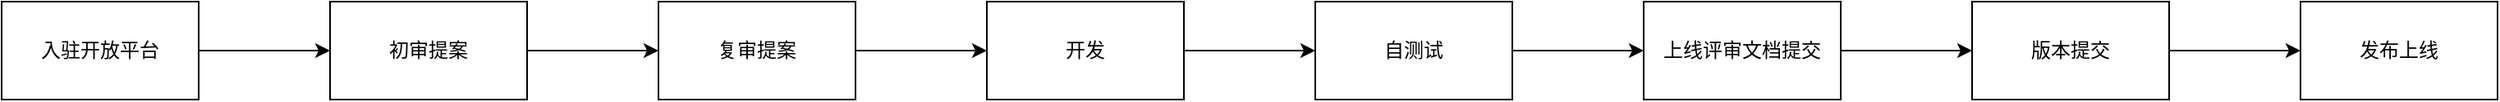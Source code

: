 <mxfile version="22.1.5" type="github">
  <diagram name="中文" id="oIWaoRSfvmgnu0RulYwi">
    <mxGraphModel dx="1434" dy="736" grid="1" gridSize="10" guides="1" tooltips="1" connect="1" arrows="1" fold="1" page="1" pageScale="1" pageWidth="827" pageHeight="1169" math="0" shadow="0">
      <root>
        <mxCell id="0" />
        <mxCell id="1" parent="0" />
        <mxCell id="PSOEcYOcLYugs-dGBhgL-3" value="" style="edgeStyle=orthogonalEdgeStyle;rounded=0;orthogonalLoop=1;jettySize=auto;html=1;" edge="1" parent="1" source="PSOEcYOcLYugs-dGBhgL-1" target="PSOEcYOcLYugs-dGBhgL-2">
          <mxGeometry relative="1" as="geometry" />
        </mxCell>
        <mxCell id="PSOEcYOcLYugs-dGBhgL-1" value="入驻开放平台" style="rounded=0;whiteSpace=wrap;html=1;" vertex="1" parent="1">
          <mxGeometry x="80" y="130" width="120" height="60" as="geometry" />
        </mxCell>
        <mxCell id="PSOEcYOcLYugs-dGBhgL-5" value="" style="edgeStyle=orthogonalEdgeStyle;rounded=0;orthogonalLoop=1;jettySize=auto;html=1;" edge="1" parent="1" source="PSOEcYOcLYugs-dGBhgL-2" target="PSOEcYOcLYugs-dGBhgL-4">
          <mxGeometry relative="1" as="geometry" />
        </mxCell>
        <mxCell id="PSOEcYOcLYugs-dGBhgL-2" value="初审提案" style="rounded=0;whiteSpace=wrap;html=1;" vertex="1" parent="1">
          <mxGeometry x="280" y="130" width="120" height="60" as="geometry" />
        </mxCell>
        <mxCell id="PSOEcYOcLYugs-dGBhgL-7" value="" style="edgeStyle=orthogonalEdgeStyle;rounded=0;orthogonalLoop=1;jettySize=auto;html=1;" edge="1" parent="1" source="PSOEcYOcLYugs-dGBhgL-4" target="PSOEcYOcLYugs-dGBhgL-6">
          <mxGeometry relative="1" as="geometry" />
        </mxCell>
        <mxCell id="PSOEcYOcLYugs-dGBhgL-4" value="复审提案" style="rounded=0;whiteSpace=wrap;html=1;" vertex="1" parent="1">
          <mxGeometry x="480" y="130" width="120" height="60" as="geometry" />
        </mxCell>
        <mxCell id="PSOEcYOcLYugs-dGBhgL-9" value="" style="edgeStyle=orthogonalEdgeStyle;rounded=0;orthogonalLoop=1;jettySize=auto;html=1;" edge="1" parent="1" source="PSOEcYOcLYugs-dGBhgL-6" target="PSOEcYOcLYugs-dGBhgL-8">
          <mxGeometry relative="1" as="geometry" />
        </mxCell>
        <mxCell id="PSOEcYOcLYugs-dGBhgL-6" value="开发" style="rounded=0;whiteSpace=wrap;html=1;" vertex="1" parent="1">
          <mxGeometry x="680" y="130" width="120" height="60" as="geometry" />
        </mxCell>
        <mxCell id="PSOEcYOcLYugs-dGBhgL-11" value="" style="edgeStyle=orthogonalEdgeStyle;rounded=0;orthogonalLoop=1;jettySize=auto;html=1;" edge="1" parent="1" source="PSOEcYOcLYugs-dGBhgL-8" target="PSOEcYOcLYugs-dGBhgL-10">
          <mxGeometry relative="1" as="geometry" />
        </mxCell>
        <mxCell id="PSOEcYOcLYugs-dGBhgL-8" value="自测试" style="rounded=0;whiteSpace=wrap;html=1;" vertex="1" parent="1">
          <mxGeometry x="880" y="130" width="120" height="60" as="geometry" />
        </mxCell>
        <mxCell id="PSOEcYOcLYugs-dGBhgL-13" value="" style="edgeStyle=orthogonalEdgeStyle;rounded=0;orthogonalLoop=1;jettySize=auto;html=1;" edge="1" parent="1" source="PSOEcYOcLYugs-dGBhgL-10" target="PSOEcYOcLYugs-dGBhgL-12">
          <mxGeometry relative="1" as="geometry" />
        </mxCell>
        <mxCell id="PSOEcYOcLYugs-dGBhgL-10" value="上线评审文档提交" style="rounded=0;whiteSpace=wrap;html=1;" vertex="1" parent="1">
          <mxGeometry x="1080" y="130" width="120" height="60" as="geometry" />
        </mxCell>
        <mxCell id="PSOEcYOcLYugs-dGBhgL-15" value="" style="edgeStyle=orthogonalEdgeStyle;rounded=0;orthogonalLoop=1;jettySize=auto;html=1;" edge="1" parent="1" source="PSOEcYOcLYugs-dGBhgL-12" target="PSOEcYOcLYugs-dGBhgL-14">
          <mxGeometry relative="1" as="geometry" />
        </mxCell>
        <mxCell id="PSOEcYOcLYugs-dGBhgL-12" value="版本提交" style="rounded=0;whiteSpace=wrap;html=1;" vertex="1" parent="1">
          <mxGeometry x="1280" y="130" width="120" height="60" as="geometry" />
        </mxCell>
        <mxCell id="PSOEcYOcLYugs-dGBhgL-14" value="发布上线" style="rounded=0;whiteSpace=wrap;html=1;" vertex="1" parent="1">
          <mxGeometry x="1480" y="130" width="120" height="60" as="geometry" />
        </mxCell>
      </root>
    </mxGraphModel>
  </diagram>
</mxfile>

